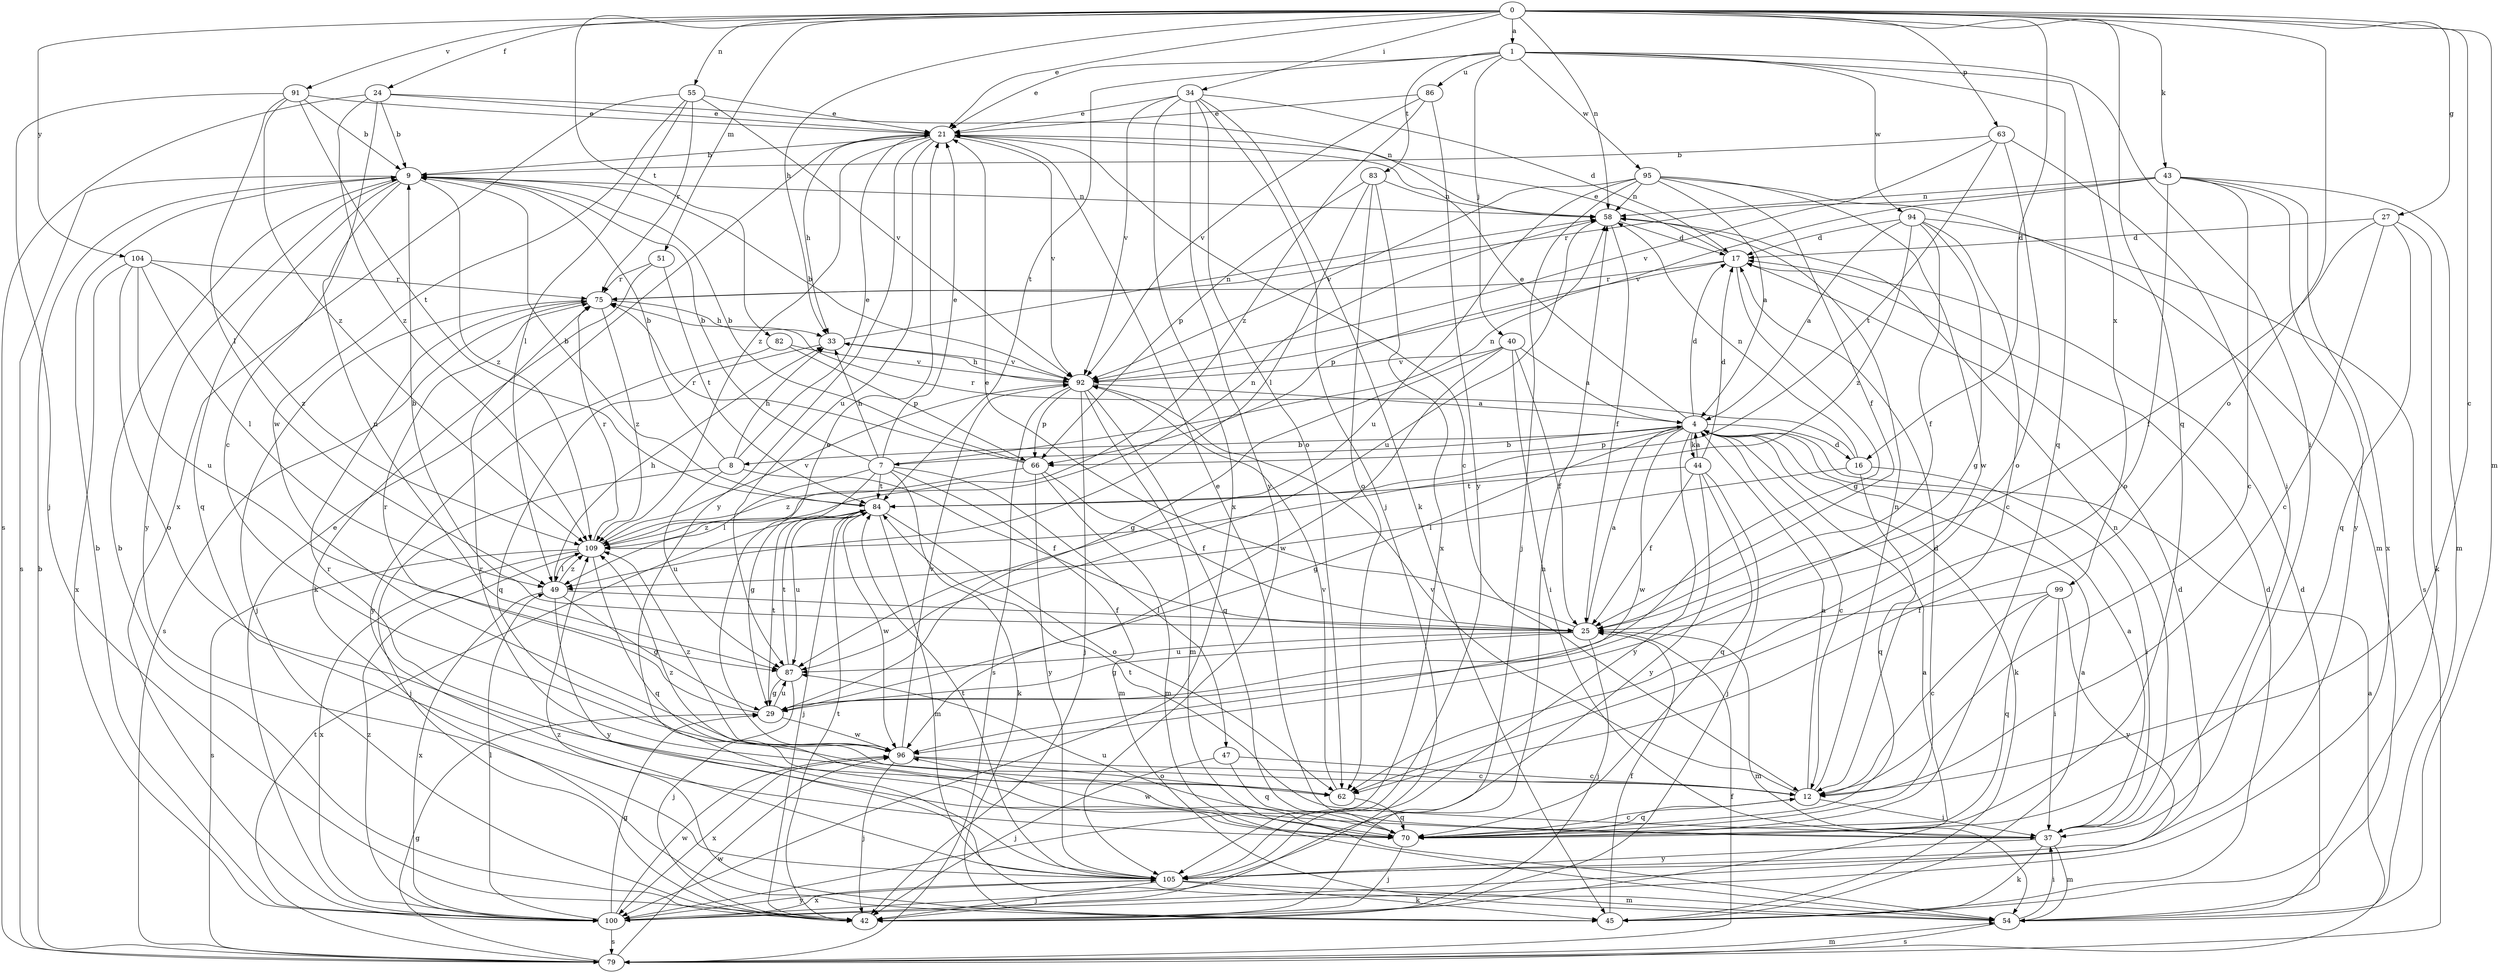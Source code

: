 strict digraph  {
0;
1;
4;
7;
8;
9;
12;
16;
17;
21;
24;
25;
27;
29;
33;
34;
37;
40;
42;
43;
44;
45;
47;
49;
51;
54;
55;
58;
62;
63;
66;
70;
75;
79;
82;
83;
84;
86;
87;
91;
92;
94;
95;
96;
99;
100;
104;
105;
109;
0 -> 1  [label=a];
0 -> 12  [label=c];
0 -> 16  [label=d];
0 -> 21  [label=e];
0 -> 24  [label=f];
0 -> 27  [label=g];
0 -> 33  [label=h];
0 -> 34  [label=i];
0 -> 43  [label=k];
0 -> 51  [label=m];
0 -> 54  [label=m];
0 -> 55  [label=n];
0 -> 58  [label=n];
0 -> 62  [label=o];
0 -> 63  [label=p];
0 -> 70  [label=q];
0 -> 82  [label=t];
0 -> 91  [label=v];
0 -> 104  [label=y];
1 -> 21  [label=e];
1 -> 37  [label=i];
1 -> 40  [label=j];
1 -> 70  [label=q];
1 -> 83  [label=t];
1 -> 84  [label=t];
1 -> 86  [label=u];
1 -> 94  [label=w];
1 -> 95  [label=w];
1 -> 99  [label=x];
4 -> 7  [label=b];
4 -> 8  [label=b];
4 -> 12  [label=c];
4 -> 16  [label=d];
4 -> 17  [label=d];
4 -> 21  [label=e];
4 -> 29  [label=g];
4 -> 44  [label=k];
4 -> 45  [label=k];
4 -> 66  [label=p];
4 -> 96  [label=w];
4 -> 105  [label=y];
7 -> 9  [label=b];
7 -> 21  [label=e];
7 -> 29  [label=g];
7 -> 33  [label=h];
7 -> 45  [label=k];
7 -> 47  [label=l];
7 -> 49  [label=l];
7 -> 54  [label=m];
7 -> 58  [label=n];
7 -> 84  [label=t];
8 -> 9  [label=b];
8 -> 21  [label=e];
8 -> 25  [label=f];
8 -> 33  [label=h];
8 -> 42  [label=j];
8 -> 87  [label=u];
9 -> 58  [label=n];
9 -> 70  [label=q];
9 -> 79  [label=s];
9 -> 87  [label=u];
9 -> 105  [label=y];
9 -> 109  [label=z];
12 -> 4  [label=a];
12 -> 37  [label=i];
12 -> 58  [label=n];
12 -> 70  [label=q];
12 -> 92  [label=v];
16 -> 37  [label=i];
16 -> 49  [label=l];
16 -> 58  [label=n];
16 -> 70  [label=q];
16 -> 75  [label=r];
17 -> 21  [label=e];
17 -> 29  [label=g];
17 -> 66  [label=p];
17 -> 75  [label=r];
21 -> 9  [label=b];
21 -> 12  [label=c];
21 -> 33  [label=h];
21 -> 87  [label=u];
21 -> 92  [label=v];
21 -> 105  [label=y];
21 -> 109  [label=z];
24 -> 9  [label=b];
24 -> 12  [label=c];
24 -> 21  [label=e];
24 -> 58  [label=n];
24 -> 79  [label=s];
24 -> 109  [label=z];
25 -> 4  [label=a];
25 -> 9  [label=b];
25 -> 21  [label=e];
25 -> 29  [label=g];
25 -> 42  [label=j];
25 -> 54  [label=m];
25 -> 87  [label=u];
27 -> 12  [label=c];
27 -> 17  [label=d];
27 -> 25  [label=f];
27 -> 45  [label=k];
27 -> 70  [label=q];
29 -> 75  [label=r];
29 -> 84  [label=t];
29 -> 87  [label=u];
29 -> 96  [label=w];
33 -> 58  [label=n];
33 -> 70  [label=q];
33 -> 92  [label=v];
34 -> 17  [label=d];
34 -> 21  [label=e];
34 -> 42  [label=j];
34 -> 45  [label=k];
34 -> 62  [label=o];
34 -> 92  [label=v];
34 -> 100  [label=x];
34 -> 105  [label=y];
37 -> 4  [label=a];
37 -> 45  [label=k];
37 -> 54  [label=m];
37 -> 58  [label=n];
37 -> 75  [label=r];
37 -> 84  [label=t];
37 -> 87  [label=u];
37 -> 105  [label=y];
40 -> 4  [label=a];
40 -> 25  [label=f];
40 -> 29  [label=g];
40 -> 37  [label=i];
40 -> 92  [label=v];
40 -> 96  [label=w];
42 -> 4  [label=a];
42 -> 9  [label=b];
42 -> 84  [label=t];
43 -> 12  [label=c];
43 -> 54  [label=m];
43 -> 58  [label=n];
43 -> 62  [label=o];
43 -> 75  [label=r];
43 -> 92  [label=v];
43 -> 100  [label=x];
43 -> 105  [label=y];
44 -> 4  [label=a];
44 -> 17  [label=d];
44 -> 25  [label=f];
44 -> 42  [label=j];
44 -> 70  [label=q];
44 -> 84  [label=t];
44 -> 105  [label=y];
45 -> 4  [label=a];
45 -> 17  [label=d];
45 -> 25  [label=f];
45 -> 109  [label=z];
47 -> 12  [label=c];
47 -> 42  [label=j];
47 -> 70  [label=q];
49 -> 25  [label=f];
49 -> 29  [label=g];
49 -> 33  [label=h];
49 -> 100  [label=x];
49 -> 105  [label=y];
49 -> 109  [label=z];
51 -> 45  [label=k];
51 -> 75  [label=r];
51 -> 84  [label=t];
54 -> 17  [label=d];
54 -> 37  [label=i];
54 -> 79  [label=s];
55 -> 21  [label=e];
55 -> 49  [label=l];
55 -> 75  [label=r];
55 -> 92  [label=v];
55 -> 96  [label=w];
55 -> 100  [label=x];
58 -> 17  [label=d];
58 -> 25  [label=f];
58 -> 87  [label=u];
62 -> 70  [label=q];
62 -> 92  [label=v];
62 -> 109  [label=z];
63 -> 9  [label=b];
63 -> 37  [label=i];
63 -> 62  [label=o];
63 -> 84  [label=t];
63 -> 92  [label=v];
66 -> 9  [label=b];
66 -> 25  [label=f];
66 -> 54  [label=m];
66 -> 75  [label=r];
66 -> 105  [label=y];
66 -> 109  [label=z];
70 -> 12  [label=c];
70 -> 17  [label=d];
70 -> 21  [label=e];
70 -> 42  [label=j];
70 -> 75  [label=r];
70 -> 96  [label=w];
75 -> 33  [label=h];
75 -> 42  [label=j];
75 -> 79  [label=s];
75 -> 109  [label=z];
79 -> 4  [label=a];
79 -> 9  [label=b];
79 -> 25  [label=f];
79 -> 29  [label=g];
79 -> 54  [label=m];
79 -> 84  [label=t];
79 -> 96  [label=w];
82 -> 66  [label=p];
82 -> 92  [label=v];
82 -> 105  [label=y];
83 -> 49  [label=l];
83 -> 58  [label=n];
83 -> 62  [label=o];
83 -> 66  [label=p];
83 -> 100  [label=x];
84 -> 9  [label=b];
84 -> 42  [label=j];
84 -> 54  [label=m];
84 -> 62  [label=o];
84 -> 87  [label=u];
84 -> 96  [label=w];
84 -> 109  [label=z];
86 -> 21  [label=e];
86 -> 92  [label=v];
86 -> 105  [label=y];
86 -> 109  [label=z];
87 -> 29  [label=g];
87 -> 42  [label=j];
87 -> 84  [label=t];
91 -> 9  [label=b];
91 -> 21  [label=e];
91 -> 42  [label=j];
91 -> 49  [label=l];
91 -> 84  [label=t];
91 -> 109  [label=z];
92 -> 4  [label=a];
92 -> 9  [label=b];
92 -> 33  [label=h];
92 -> 42  [label=j];
92 -> 54  [label=m];
92 -> 66  [label=p];
92 -> 70  [label=q];
92 -> 79  [label=s];
94 -> 4  [label=a];
94 -> 12  [label=c];
94 -> 17  [label=d];
94 -> 25  [label=f];
94 -> 29  [label=g];
94 -> 79  [label=s];
94 -> 109  [label=z];
95 -> 4  [label=a];
95 -> 25  [label=f];
95 -> 42  [label=j];
95 -> 54  [label=m];
95 -> 58  [label=n];
95 -> 87  [label=u];
95 -> 92  [label=v];
95 -> 96  [label=w];
96 -> 12  [label=c];
96 -> 21  [label=e];
96 -> 42  [label=j];
96 -> 62  [label=o];
96 -> 92  [label=v];
96 -> 100  [label=x];
96 -> 109  [label=z];
99 -> 12  [label=c];
99 -> 25  [label=f];
99 -> 37  [label=i];
99 -> 70  [label=q];
99 -> 105  [label=y];
100 -> 9  [label=b];
100 -> 17  [label=d];
100 -> 21  [label=e];
100 -> 29  [label=g];
100 -> 49  [label=l];
100 -> 58  [label=n];
100 -> 79  [label=s];
100 -> 96  [label=w];
100 -> 105  [label=y];
100 -> 109  [label=z];
104 -> 49  [label=l];
104 -> 62  [label=o];
104 -> 75  [label=r];
104 -> 87  [label=u];
104 -> 100  [label=x];
104 -> 109  [label=z];
105 -> 42  [label=j];
105 -> 45  [label=k];
105 -> 54  [label=m];
105 -> 84  [label=t];
105 -> 100  [label=x];
109 -> 49  [label=l];
109 -> 58  [label=n];
109 -> 70  [label=q];
109 -> 75  [label=r];
109 -> 79  [label=s];
109 -> 92  [label=v];
109 -> 100  [label=x];
}
